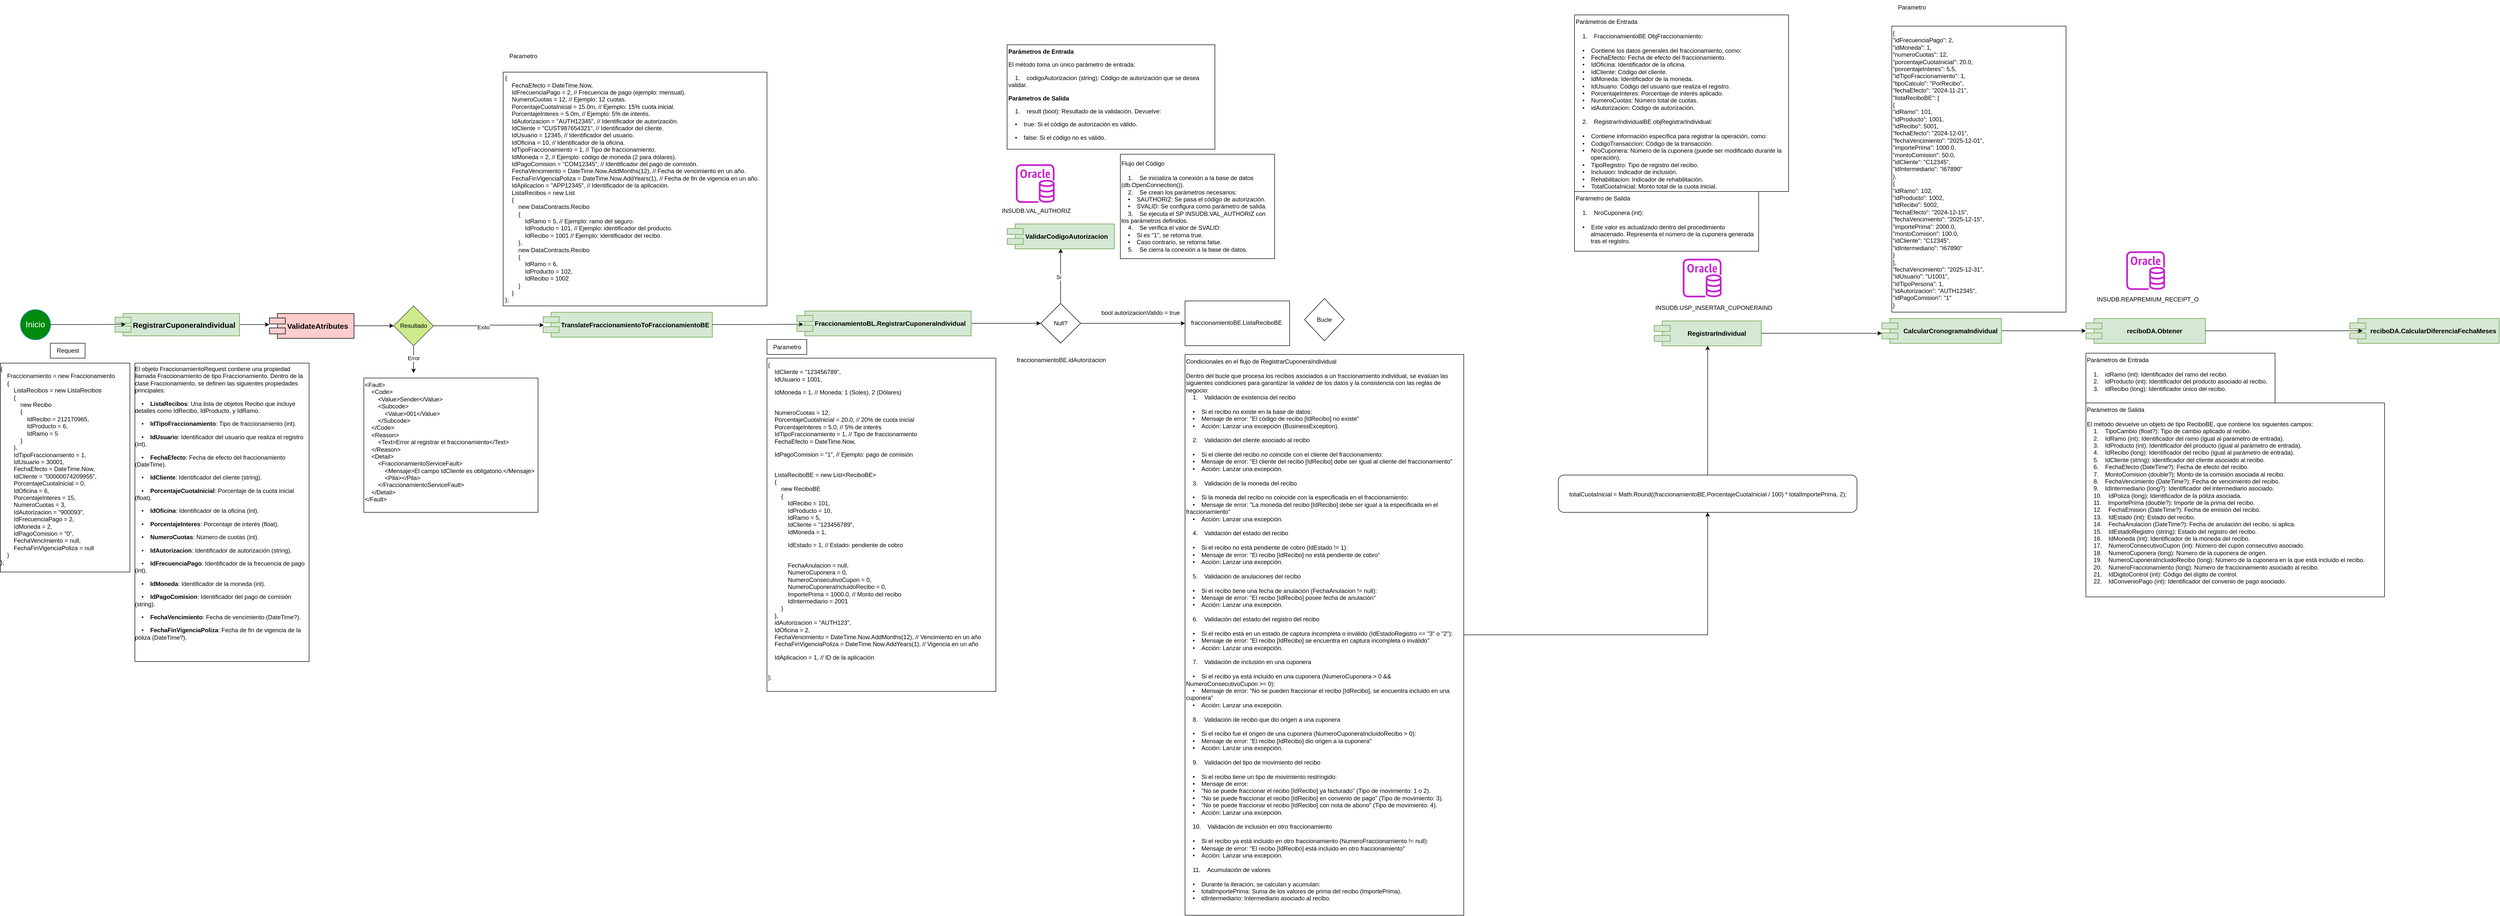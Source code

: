 <mxfile version="24.8.8">
  <diagram name="Página-1" id="i2HeKyQOs6CJXJqSCZWY">
    <mxGraphModel dx="6752" dy="683" grid="1" gridSize="10" guides="1" tooltips="1" connect="1" arrows="1" fold="1" page="1" pageScale="1" pageWidth="2339" pageHeight="3300" math="0" shadow="0">
      <root>
        <mxCell id="0" />
        <mxCell id="1" parent="0" />
        <mxCell id="qdDWc3R9_-XlVuo6wOQ--10" style="edgeStyle=orthogonalEdgeStyle;rounded=0;orthogonalLoop=1;jettySize=auto;html=1;" parent="1" source="qdDWc3R9_-XlVuo6wOQ--4" edge="1">
          <mxGeometry relative="1" as="geometry">
            <mxPoint x="-4110" y="1092.5" as="targetPoint" />
          </mxGeometry>
        </mxCell>
        <mxCell id="qdDWc3R9_-XlVuo6wOQ--4" value="&lt;p style=&quot;margin: 0px; font-variant-numeric: normal; font-variant-east-asian: normal; font-variant-alternates: normal; font-size-adjust: none; font-kerning: auto; font-optical-sizing: auto; font-feature-settings: normal; font-variation-settings: normal; font-variant-position: normal; font-variant-emoji: normal; font-stretch: normal; line-height: normal;&quot; class=&quot;p1&quot;&gt;&lt;font face=&quot;.AppleSystemUIFont&quot;&gt;&lt;span style=&quot;font-size: 15px;&quot;&gt;RegistrarCuponeraIndividual&lt;/span&gt;&lt;/font&gt;&lt;/p&gt;" style="html=1;overflow=block;blockSpacing=1;whiteSpace=wrap;shape=component;align=left;spacingLeft=36;fontSize=13;fontStyle=1;spacing=0;strokeColor=#82b366;strokeOpacity=100;fillOpacity=100;rounded=1;absoluteArcSize=1;arcSize=9;fillColor=#d5e8d4;strokeWidth=1.5;lucidId=lD6s_1Mw1OkF;" parent="1" vertex="1">
          <mxGeometry x="-4420" y="1070" width="250" height="45" as="geometry" />
        </mxCell>
        <mxCell id="qdDWc3R9_-XlVuo6wOQ--5" value="Inicio" style="html=1;overflow=block;blockSpacing=1;whiteSpace=wrap;ellipse;fontSize=16.7;fontColor=#ffffff;align=center;spacing=3.8;strokeColor=#008573;strokeOpacity=100;fillOpacity=100;rounded=1;absoluteArcSize=1;arcSize=9;fillColor=#008a0e;strokeWidth=1.5;lucidId=_B6sFXerDlku;" parent="1" vertex="1">
          <mxGeometry x="-4610" y="1062.5" width="60" height="60" as="geometry" />
        </mxCell>
        <mxCell id="qdDWc3R9_-XlVuo6wOQ--6" style="edgeStyle=orthogonalEdgeStyle;rounded=0;orthogonalLoop=1;jettySize=auto;html=1;entryX=0.085;entryY=0.492;entryDx=0;entryDy=0;entryPerimeter=0;" parent="1" source="qdDWc3R9_-XlVuo6wOQ--5" target="qdDWc3R9_-XlVuo6wOQ--4" edge="1">
          <mxGeometry relative="1" as="geometry" />
        </mxCell>
        <mxCell id="qdDWc3R9_-XlVuo6wOQ--7" value="Request" style="text;html=1;align=center;verticalAlign=middle;resizable=0;points=[];autosize=1;strokeColor=default;fillColor=none;" parent="1" vertex="1">
          <mxGeometry x="-4550" y="1130" width="70" height="30" as="geometry" />
        </mxCell>
        <mxCell id="qdDWc3R9_-XlVuo6wOQ--8" value="{&#xa;&lt;span class=&quot;Apple-converted-space&quot;&gt;&amp;nbsp; &amp;nbsp; &lt;/span&gt;Fraccionamiento = &lt;span class=&quot;s1&quot;&gt;new&lt;/span&gt; Fraccionamiento&#xa;&lt;span class=&quot;Apple-converted-space&quot;&gt;&amp;nbsp; &amp;nbsp; &lt;/span&gt;{&#xa;&lt;span class=&quot;Apple-converted-space&quot;&gt;&amp;nbsp; &amp;nbsp; &amp;nbsp; &amp;nbsp; &lt;/span&gt;ListaRecibos = &lt;span class=&quot;s1&quot;&gt;new&lt;/span&gt; ListaRecibos&#xa;&lt;span class=&quot;Apple-converted-space&quot;&gt;&amp;nbsp; &amp;nbsp; &amp;nbsp; &amp;nbsp; &lt;/span&gt;{&#xa;&lt;span class=&quot;Apple-converted-space&quot;&gt;&amp;nbsp; &amp;nbsp; &amp;nbsp; &amp;nbsp; &amp;nbsp; &amp;nbsp; &lt;/span&gt;&lt;span class=&quot;s1&quot;&gt;new&lt;/span&gt; Recibo&#xa;&lt;span class=&quot;Apple-converted-space&quot;&gt;&amp;nbsp; &amp;nbsp; &amp;nbsp; &amp;nbsp; &amp;nbsp; &amp;nbsp; &lt;/span&gt;{&#xa;&lt;span class=&quot;Apple-converted-space&quot;&gt;&amp;nbsp; &amp;nbsp; &amp;nbsp; &amp;nbsp; &amp;nbsp; &amp;nbsp; &amp;nbsp; &amp;nbsp; &lt;/span&gt;IdRecibo = &lt;span class=&quot;s2&quot;&gt;212170965&lt;/span&gt;,&#xa;&lt;span class=&quot;Apple-converted-space&quot;&gt;&amp;nbsp; &amp;nbsp; &amp;nbsp; &amp;nbsp; &amp;nbsp; &amp;nbsp; &amp;nbsp; &amp;nbsp; &lt;/span&gt;IdProducto = &lt;span class=&quot;s2&quot;&gt;6&lt;/span&gt;,&#xa;&lt;span class=&quot;Apple-converted-space&quot;&gt;&amp;nbsp; &amp;nbsp; &amp;nbsp; &amp;nbsp; &amp;nbsp; &amp;nbsp; &amp;nbsp; &amp;nbsp; &lt;/span&gt;IdRamo = &lt;span class=&quot;s2&quot;&gt;5&lt;/span&gt;&#xa;&lt;span class=&quot;Apple-converted-space&quot;&gt;&amp;nbsp; &amp;nbsp; &amp;nbsp; &amp;nbsp; &amp;nbsp; &amp;nbsp; &lt;/span&gt;}&#xa;&lt;span class=&quot;Apple-converted-space&quot;&gt;&amp;nbsp; &amp;nbsp; &amp;nbsp; &amp;nbsp; &lt;/span&gt;},&#xa;&lt;span class=&quot;Apple-converted-space&quot;&gt;&amp;nbsp; &amp;nbsp; &amp;nbsp; &amp;nbsp; &lt;/span&gt;IdTipoFraccionamiento = &lt;span class=&quot;s2&quot;&gt;1&lt;/span&gt;,&#xa;&lt;span class=&quot;Apple-converted-space&quot;&gt;&amp;nbsp; &amp;nbsp; &amp;nbsp; &amp;nbsp; &lt;/span&gt;IdUsuario = &lt;span class=&quot;s2&quot;&gt;30001&lt;/span&gt;,&#xa;&lt;span class=&quot;Apple-converted-space&quot;&gt;&amp;nbsp; &amp;nbsp; &amp;nbsp; &amp;nbsp; &lt;/span&gt;FechaEfecto = DateTime.Now,&#xa;&lt;span class=&quot;Apple-converted-space&quot;&gt;&amp;nbsp; &amp;nbsp; &amp;nbsp; &amp;nbsp; &lt;/span&gt;IdCliente = &lt;span class=&quot;s3&quot;&gt;&quot;00000074209955&quot;&lt;/span&gt;,&#xa;&lt;span class=&quot;Apple-converted-space&quot;&gt;&amp;nbsp; &amp;nbsp; &amp;nbsp; &amp;nbsp; &lt;/span&gt;PorcentajeCuotaInicial = &lt;span class=&quot;s2&quot;&gt;0&lt;/span&gt;,&#xa;&lt;span class=&quot;Apple-converted-space&quot;&gt;&amp;nbsp; &amp;nbsp; &amp;nbsp; &amp;nbsp; &lt;/span&gt;IdOficina = &lt;span class=&quot;s2&quot;&gt;6&lt;/span&gt;,&#xa;&lt;span class=&quot;Apple-converted-space&quot;&gt;&amp;nbsp; &amp;nbsp; &amp;nbsp; &amp;nbsp; &lt;/span&gt;PorcentajeInteres = &lt;span class=&quot;s2&quot;&gt;15&lt;/span&gt;,&#xa;&lt;span class=&quot;Apple-converted-space&quot;&gt;&amp;nbsp; &amp;nbsp; &amp;nbsp; &amp;nbsp; &lt;/span&gt;NumeroCuotas = &lt;span class=&quot;s2&quot;&gt;3&lt;/span&gt;,&#xa;&lt;span class=&quot;Apple-converted-space&quot;&gt;&amp;nbsp; &amp;nbsp; &amp;nbsp; &amp;nbsp; &lt;/span&gt;IdAutorizacion = &lt;span class=&quot;s3&quot;&gt;&quot;900093&quot;&lt;/span&gt;,&#xa;&lt;span class=&quot;Apple-converted-space&quot;&gt;&amp;nbsp; &amp;nbsp; &amp;nbsp; &amp;nbsp; &lt;/span&gt;IdFrecuenciaPago = &lt;span class=&quot;s2&quot;&gt;2&lt;/span&gt;,&#xa;&lt;span class=&quot;Apple-converted-space&quot;&gt;&amp;nbsp; &amp;nbsp; &amp;nbsp; &amp;nbsp; &lt;/span&gt;IdMoneda = &lt;span class=&quot;s2&quot;&gt;2&lt;/span&gt;,&#xa;&lt;span class=&quot;Apple-converted-space&quot;&gt;&amp;nbsp; &amp;nbsp; &amp;nbsp; &amp;nbsp; &lt;/span&gt;IdPagoComision = &lt;span class=&quot;s3&quot;&gt;&quot;0&quot;&lt;/span&gt;,&#xa;&lt;span class=&quot;Apple-converted-space&quot;&gt;&amp;nbsp; &amp;nbsp; &amp;nbsp; &amp;nbsp; &lt;/span&gt;FechaVencimiento = &lt;span class=&quot;s4&quot;&gt;null&lt;/span&gt;,&#xa;&lt;span class=&quot;Apple-converted-space&quot;&gt;&amp;nbsp; &amp;nbsp; &amp;nbsp; &amp;nbsp; &lt;/span&gt;FechaFinVigenciaPoliza = &lt;span class=&quot;s4&quot;&gt;null&lt;/span&gt;&#xa;&lt;span class=&quot;Apple-converted-space&quot;&gt;&amp;nbsp; &amp;nbsp; &lt;/span&gt;}&#xa;};" style="text;whiteSpace=wrap;html=1;spacing=0;strokeColor=default;" parent="1" vertex="1">
          <mxGeometry x="-4650" y="1170" width="260" height="420" as="geometry" />
        </mxCell>
        <mxCell id="qdDWc3R9_-XlVuo6wOQ--9" value="El objeto &lt;span class=&quot;s1&quot;&gt;FraccionamientoRequest&lt;/span&gt; contiene una propiedad llamada &lt;span class=&quot;s1&quot;&gt;Fraccionamiento&lt;/span&gt; de tipo &lt;span class=&quot;s1&quot;&gt;Fraccionamiento&lt;/span&gt;. Dentro de la clase &lt;span class=&quot;s1&quot;&gt;Fraccionamiento&lt;/span&gt;, se definen las siguientes propiedades principales:&lt;br&gt;&lt;p class=&quot;p2&quot;&gt;&lt;span style=&quot;white-space: pre;&quot;&gt;&amp;nbsp;&amp;nbsp;&amp;nbsp;&amp;nbsp;&lt;/span&gt;•&lt;span style=&quot;white-space: pre;&quot;&gt;&amp;nbsp;&amp;nbsp;&amp;nbsp;&amp;nbsp;&lt;/span&gt;&lt;b&gt;ListaRecibos&lt;/b&gt;: Una lista de objetos &lt;span class=&quot;s1&quot;&gt;Recibo&lt;/span&gt; que incluye detalles como &lt;span class=&quot;s1&quot;&gt;IdRecibo&lt;/span&gt;, &lt;span class=&quot;s1&quot;&gt;IdProducto&lt;/span&gt;, y &lt;span class=&quot;s1&quot;&gt;IdRamo&lt;/span&gt;.&lt;/p&gt;&lt;p class=&quot;p2&quot;&gt;&lt;span style=&quot;white-space: pre;&quot;&gt;&amp;nbsp;&amp;nbsp;&amp;nbsp;&amp;nbsp;&lt;/span&gt;•&lt;span style=&quot;white-space: pre;&quot;&gt;&amp;nbsp;&amp;nbsp;&amp;nbsp;&amp;nbsp;&lt;/span&gt;&lt;b&gt;IdTipoFraccionamiento&lt;/b&gt;: Tipo de fraccionamiento (int).&lt;/p&gt;&lt;p class=&quot;p2&quot;&gt;&lt;span style=&quot;white-space: pre;&quot;&gt;&amp;nbsp;&amp;nbsp;&amp;nbsp;&amp;nbsp;&lt;/span&gt;•&lt;span style=&quot;white-space: pre;&quot;&gt;&amp;nbsp;&amp;nbsp;&amp;nbsp;&amp;nbsp;&lt;/span&gt;&lt;b&gt;IdUsuario&lt;/b&gt;: Identificador del usuario que realiza el registro (int).&lt;/p&gt;&lt;p class=&quot;p2&quot;&gt;&lt;span style=&quot;white-space: pre;&quot;&gt;&amp;nbsp;&amp;nbsp;&amp;nbsp;&amp;nbsp;&lt;/span&gt;•&lt;span style=&quot;white-space: pre;&quot;&gt;&amp;nbsp;&amp;nbsp;&amp;nbsp;&amp;nbsp;&lt;/span&gt;&lt;b&gt;FechaEfecto&lt;/b&gt;: Fecha de efecto del fraccionamiento (DateTime).&lt;/p&gt;&lt;p class=&quot;p2&quot;&gt;&lt;span style=&quot;white-space: pre;&quot;&gt;&amp;nbsp;&amp;nbsp;&amp;nbsp;&amp;nbsp;&lt;/span&gt;•&lt;span style=&quot;white-space: pre;&quot;&gt;&amp;nbsp;&amp;nbsp;&amp;nbsp;&amp;nbsp;&lt;/span&gt;&lt;b&gt;IdCliente&lt;/b&gt;: Identificador del cliente (string).&lt;/p&gt;&lt;p class=&quot;p2&quot;&gt;&lt;span style=&quot;white-space: pre;&quot;&gt;&amp;nbsp;&amp;nbsp;&amp;nbsp;&amp;nbsp;&lt;/span&gt;•&lt;span style=&quot;white-space: pre;&quot;&gt;&amp;nbsp;&amp;nbsp;&amp;nbsp;&amp;nbsp;&lt;/span&gt;&lt;b&gt;PorcentajeCuotaInicial&lt;/b&gt;: Porcentaje de la cuota inicial (float).&lt;/p&gt;&lt;p class=&quot;p2&quot;&gt;&lt;span style=&quot;white-space: pre;&quot;&gt;&amp;nbsp;&amp;nbsp;&amp;nbsp;&amp;nbsp;&lt;/span&gt;•&lt;span style=&quot;white-space: pre;&quot;&gt;&amp;nbsp;&amp;nbsp;&amp;nbsp;&amp;nbsp;&lt;/span&gt;&lt;b&gt;IdOficina&lt;/b&gt;: Identificador de la oficina (int).&lt;/p&gt;&lt;p class=&quot;p2&quot;&gt;&lt;span style=&quot;white-space: pre;&quot;&gt;&amp;nbsp;&amp;nbsp;&amp;nbsp;&amp;nbsp;&lt;/span&gt;•&lt;span style=&quot;white-space: pre;&quot;&gt;&amp;nbsp;&amp;nbsp;&amp;nbsp;&amp;nbsp;&lt;/span&gt;&lt;b&gt;PorcentajeInteres&lt;/b&gt;: Porcentaje de interés (float).&lt;/p&gt;&lt;p class=&quot;p2&quot;&gt;&lt;span style=&quot;white-space: pre;&quot;&gt;&amp;nbsp;&amp;nbsp;&amp;nbsp;&amp;nbsp;&lt;/span&gt;•&lt;span style=&quot;white-space: pre;&quot;&gt;&amp;nbsp;&amp;nbsp;&amp;nbsp;&amp;nbsp;&lt;/span&gt;&lt;b&gt;NumeroCuotas&lt;/b&gt;: Número de cuotas (int).&lt;/p&gt;&lt;p class=&quot;p2&quot;&gt;&lt;span style=&quot;white-space: pre;&quot;&gt;&amp;nbsp;&amp;nbsp;&amp;nbsp;&amp;nbsp;&lt;/span&gt;•&lt;span style=&quot;white-space: pre;&quot;&gt;&amp;nbsp;&amp;nbsp;&amp;nbsp;&amp;nbsp;&lt;/span&gt;&lt;b&gt;IdAutorizacion&lt;/b&gt;: Identificador de autorización (string).&lt;/p&gt;&lt;p class=&quot;p2&quot;&gt;&lt;span style=&quot;white-space: pre;&quot;&gt;&amp;nbsp;&amp;nbsp;&amp;nbsp;&amp;nbsp;&lt;/span&gt;•&lt;span style=&quot;white-space: pre;&quot;&gt;&amp;nbsp;&amp;nbsp;&amp;nbsp;&amp;nbsp;&lt;/span&gt;&lt;b&gt;IdFrecuenciaPago&lt;/b&gt;: Identificador de la frecuencia de pago (int).&lt;/p&gt;&lt;p class=&quot;p2&quot;&gt;&lt;span style=&quot;white-space: pre;&quot;&gt;&amp;nbsp;&amp;nbsp;&amp;nbsp;&amp;nbsp;&lt;/span&gt;•&lt;span style=&quot;white-space: pre;&quot;&gt;&amp;nbsp;&amp;nbsp;&amp;nbsp;&amp;nbsp;&lt;/span&gt;&lt;b&gt;IdMoneda&lt;/b&gt;: Identificador de la moneda (int).&lt;/p&gt;&lt;p class=&quot;p2&quot;&gt;&lt;span style=&quot;white-space: pre;&quot;&gt;&amp;nbsp;&amp;nbsp;&amp;nbsp;&amp;nbsp;&lt;/span&gt;•&lt;span style=&quot;white-space: pre;&quot;&gt;&amp;nbsp;&amp;nbsp;&amp;nbsp;&amp;nbsp;&lt;/span&gt;&lt;b&gt;IdPagoComision&lt;/b&gt;: Identificador del pago de comisión (string).&lt;/p&gt;&lt;p class=&quot;p2&quot;&gt;&lt;span style=&quot;white-space: pre;&quot;&gt;&amp;nbsp;&amp;nbsp;&amp;nbsp;&amp;nbsp;&lt;/span&gt;•&lt;span style=&quot;white-space: pre;&quot;&gt;&amp;nbsp;&amp;nbsp;&amp;nbsp;&amp;nbsp;&lt;/span&gt;&lt;b&gt;FechaVencimiento&lt;/b&gt;: Fecha de vencimiento (DateTime?).&lt;/p&gt;&lt;p class=&quot;p2&quot;&gt;&lt;span style=&quot;white-space: pre;&quot;&gt;&amp;nbsp;&amp;nbsp;&amp;nbsp;&amp;nbsp;&lt;/span&gt;•&lt;span style=&quot;white-space: pre;&quot;&gt;&amp;nbsp;&amp;nbsp;&amp;nbsp;&amp;nbsp;&lt;/span&gt;&lt;b&gt;FechaFinVigenciaPoliza&lt;/b&gt;: Fecha de fin de vigencia de la póliza (DateTime?).&lt;/p&gt;" style="text;whiteSpace=wrap;html=1;strokeColor=default;spacing=0;verticalAlign=top;" parent="1" vertex="1">
          <mxGeometry x="-4380" y="1170" width="350" height="600" as="geometry" />
        </mxCell>
        <mxCell id="qdDWc3R9_-XlVuo6wOQ--14" style="edgeStyle=orthogonalEdgeStyle;rounded=0;orthogonalLoop=1;jettySize=auto;html=1;" parent="1" source="qdDWc3R9_-XlVuo6wOQ--13" target="qdDWc3R9_-XlVuo6wOQ--15" edge="1">
          <mxGeometry relative="1" as="geometry">
            <mxPoint x="-3820" y="1095" as="targetPoint" />
          </mxGeometry>
        </mxCell>
        <mxCell id="qdDWc3R9_-XlVuo6wOQ--13" value="&lt;p style=&quot;margin: 0px; font-variant-numeric: normal; font-variant-east-asian: normal; font-variant-alternates: normal; font-size-adjust: none; font-kerning: auto; font-optical-sizing: auto; font-feature-settings: normal; font-variation-settings: normal; font-variant-position: normal; font-variant-emoji: normal; font-stretch: normal; line-height: normal;&quot; class=&quot;p1&quot;&gt;&lt;font face=&quot;.AppleSystemUIFont&quot;&gt;&lt;span style=&quot;font-size: 15px;&quot;&gt;ValidateAtributes&lt;/span&gt;&lt;/font&gt;&lt;/p&gt;" style="html=1;overflow=block;blockSpacing=1;whiteSpace=wrap;shape=component;align=left;spacingLeft=36;fontSize=13;fontStyle=1;spacing=0;strokeColor=#36393d;strokeOpacity=100;fillOpacity=100;rounded=1;absoluteArcSize=1;arcSize=9;fillColor=#ffcccc;strokeWidth=1.5;lucidId=lD6s_1Mw1OkF;" parent="1" vertex="1">
          <mxGeometry x="-4110" y="1070" width="170" height="50" as="geometry" />
        </mxCell>
        <mxCell id="qdDWc3R9_-XlVuo6wOQ--16" style="edgeStyle=orthogonalEdgeStyle;rounded=0;orthogonalLoop=1;jettySize=auto;html=1;" parent="1" source="qdDWc3R9_-XlVuo6wOQ--15" edge="1">
          <mxGeometry relative="1" as="geometry">
            <mxPoint x="-3820" y="1190" as="targetPoint" />
          </mxGeometry>
        </mxCell>
        <mxCell id="qdDWc3R9_-XlVuo6wOQ--17" value="Error" style="edgeLabel;html=1;align=center;verticalAlign=middle;resizable=0;points=[];" parent="qdDWc3R9_-XlVuo6wOQ--16" vertex="1" connectable="0">
          <mxGeometry x="-0.103" relative="1" as="geometry">
            <mxPoint as="offset" />
          </mxGeometry>
        </mxCell>
        <mxCell id="qdDWc3R9_-XlVuo6wOQ--19" style="edgeStyle=orthogonalEdgeStyle;rounded=0;orthogonalLoop=1;jettySize=auto;html=1;entryX=0.005;entryY=0.521;entryDx=0;entryDy=0;entryPerimeter=0;" parent="1" source="qdDWc3R9_-XlVuo6wOQ--15" target="qdDWc3R9_-XlVuo6wOQ--22" edge="1">
          <mxGeometry relative="1" as="geometry">
            <mxPoint x="-3660" y="1095" as="targetPoint" />
          </mxGeometry>
        </mxCell>
        <mxCell id="qdDWc3R9_-XlVuo6wOQ--20" value="Exito" style="edgeLabel;html=1;align=center;verticalAlign=middle;resizable=0;points=[];" parent="qdDWc3R9_-XlVuo6wOQ--19" vertex="1" connectable="0">
          <mxGeometry x="-0.104" y="-3" relative="1" as="geometry">
            <mxPoint as="offset" />
          </mxGeometry>
        </mxCell>
        <mxCell id="qdDWc3R9_-XlVuo6wOQ--15" value="Resultado" style="rhombus;whiteSpace=wrap;html=1;fillColor=#cdeb8b;strokeColor=#36393d;" parent="1" vertex="1">
          <mxGeometry x="-3860" y="1055" width="80" height="80" as="geometry" />
        </mxCell>
        <mxCell id="qdDWc3R9_-XlVuo6wOQ--18" value="&lt;Fault&gt;&#xa;    &lt;Code&gt;&#xa;        &lt;Value&gt;Sender&lt;/Value&gt;&#xa;        &lt;Subcode&gt;&#xa;            &lt;Value&gt;001&lt;/Value&gt;&#xa;        &lt;/Subcode&gt;&#xa;    &lt;/Code&gt;&#xa;    &lt;Reason&gt;&#xa;        &lt;Text&gt;Error al registrar el fraccionamiento&lt;/Text&gt;&#xa;    &lt;/Reason&gt;&#xa;    &lt;Detail&gt;&#xa;        &lt;FraccionamientoServiceFault&gt;&#xa;            &lt;Mensaje&gt;El campo IdCliente es obligatorio.&lt;/Mensaje&gt;&#xa;            &lt;Pila&gt;&lt;/Pila&gt;&#xa;        &lt;/FraccionamientoServiceFault&gt;&#xa;    &lt;/Detail&gt;&#xa;&lt;/Fault&gt;" style="text;whiteSpace=wrap;strokeColor=default;" parent="1" vertex="1">
          <mxGeometry x="-3920" y="1200" width="350" height="270" as="geometry" />
        </mxCell>
        <mxCell id="qdDWc3R9_-XlVuo6wOQ--22" value="&lt;p style=&quot;margin: 0px; font-variant-numeric: normal; font-variant-east-asian: normal; font-variant-alternates: normal; font-size-adjust: none; font-kerning: auto; font-optical-sizing: auto; font-feature-settings: normal; font-variation-settings: normal; font-variant-position: normal; font-variant-emoji: normal; font-stretch: normal; line-height: normal;&quot; class=&quot;p1&quot;&gt;TranslateFraccionamientoToFraccionamientoBE&lt;/p&gt;" style="html=1;overflow=block;blockSpacing=1;whiteSpace=wrap;shape=component;align=left;spacingLeft=36;fontSize=13;fontStyle=1;spacing=0;strokeColor=#82b366;strokeOpacity=100;fillOpacity=100;rounded=1;absoluteArcSize=1;arcSize=9;fillColor=#d5e8d4;strokeWidth=1.5;lucidId=lD6s_1Mw1OkF;" parent="1" vertex="1">
          <mxGeometry x="-3560" y="1067.5" width="340" height="50" as="geometry" />
        </mxCell>
        <mxCell id="qdDWc3R9_-XlVuo6wOQ--23" value="{&lt;br&gt;&amp;nbsp; &amp;nbsp; FechaEfecto = DateTime.Now,&lt;br&gt;&amp;nbsp; &amp;nbsp; IdFrecuenciaPago = 2, // Frecuencia de pago (ejemplo: mensual).&lt;br&gt;&amp;nbsp; &amp;nbsp; NumeroCuotas = 12, // Ejemplo: 12 cuotas.&lt;br&gt;&amp;nbsp; &amp;nbsp; PorcentajeCuotaInicial = 15.0m, // Ejemplo: 15% cuota inicial.&lt;br&gt;&amp;nbsp; &amp;nbsp; PorcentajeInteres = 5.0m, // Ejemplo: 5% de interés.&lt;br&gt;&amp;nbsp; &amp;nbsp; IdAutorizacion = &quot;AUTH12345&quot;, // Identificador de autorización.&lt;br&gt;&amp;nbsp; &amp;nbsp; IdCliente = &quot;CUST987654321&quot;, // Identificador del cliente.&lt;br&gt;&amp;nbsp; &amp;nbsp; IdUsuario = 12345, // Identificador del usuario.&lt;br&gt;&amp;nbsp; &amp;nbsp; IdOficina = 10, // Identificador de la oficina.&lt;br&gt;&amp;nbsp; &amp;nbsp; IdTipoFraccionamiento = 1, // Tipo de fraccionamiento.&lt;br&gt;&amp;nbsp; &amp;nbsp; IdMoneda = 2, // Ejemplo: código de moneda (2 para dólares).&lt;br&gt;&amp;nbsp; &amp;nbsp; IdPagoComision = &quot;COM12345&quot;, // Identificador del pago de comisión.&lt;br&gt;&amp;nbsp; &amp;nbsp; FechaVencimiento = DateTime.Now.AddMonths(12), // Fecha de vencimiento en un año.&lt;br&gt;&amp;nbsp; &amp;nbsp; FechaFinVigenciaPoliza = DateTime.Now.AddYears(1), // Fecha de fin de vigencia en un año.&lt;br&gt;&amp;nbsp; &amp;nbsp; IdAplicacion = &quot;APP12345&quot;, // Identificador de la aplicación.&lt;br&gt;&amp;nbsp; &amp;nbsp; ListaRecibos = new List&lt;br&gt;&amp;nbsp; &amp;nbsp; {&lt;br&gt;&amp;nbsp; &amp;nbsp; &amp;nbsp; &amp;nbsp; new DataContracts.Recibo&lt;br&gt;&amp;nbsp; &amp;nbsp; &amp;nbsp; &amp;nbsp; {&lt;br&gt;&amp;nbsp; &amp;nbsp; &amp;nbsp; &amp;nbsp; &amp;nbsp; &amp;nbsp; IdRamo = 5, // Ejemplo: ramo del seguro.&lt;br&gt;&amp;nbsp; &amp;nbsp; &amp;nbsp; &amp;nbsp; &amp;nbsp; &amp;nbsp; IdProducto = 101, // Ejemplo: identificador del producto.&lt;br&gt;&amp;nbsp; &amp;nbsp; &amp;nbsp; &amp;nbsp; &amp;nbsp; &amp;nbsp; IdRecibo = 1001 // Ejemplo: identificador del recibo.&lt;br&gt;&amp;nbsp; &amp;nbsp; &amp;nbsp; &amp;nbsp; },&lt;br&gt;&amp;nbsp; &amp;nbsp; &amp;nbsp; &amp;nbsp; new DataContracts.Recibo&lt;br&gt;&amp;nbsp; &amp;nbsp; &amp;nbsp; &amp;nbsp; {&lt;br&gt;&amp;nbsp; &amp;nbsp; &amp;nbsp; &amp;nbsp; &amp;nbsp; &amp;nbsp; IdRamo = 6,&lt;br&gt;&amp;nbsp; &amp;nbsp; &amp;nbsp; &amp;nbsp; &amp;nbsp; &amp;nbsp; IdProducto = 102,&lt;br&gt;&amp;nbsp; &amp;nbsp; &amp;nbsp; &amp;nbsp; &amp;nbsp; &amp;nbsp; IdRecibo = 1002&lt;br&gt;&amp;nbsp; &amp;nbsp; &amp;nbsp; &amp;nbsp; }&lt;br&gt;&amp;nbsp; &amp;nbsp; }&lt;br&gt;};" style="text;whiteSpace=wrap;spacing=4;verticalAlign=middle;strokeColor=default;html=1;labelBorderColor=none;" parent="1" vertex="1">
          <mxGeometry x="-3640" y="585" width="530" height="470" as="geometry" />
        </mxCell>
        <mxCell id="qdDWc3R9_-XlVuo6wOQ--24" value="Parametro" style="text;html=1;align=center;verticalAlign=middle;resizable=0;points=[];autosize=1;strokeColor=none;fillColor=none;" parent="1" vertex="1">
          <mxGeometry x="-3640" y="538" width="80" height="30" as="geometry" />
        </mxCell>
        <mxCell id="AGSc0J4f7E3v8w63l6Om-1" style="edgeStyle=orthogonalEdgeStyle;rounded=0;orthogonalLoop=1;jettySize=auto;html=1;" edge="1" parent="1" source="qdDWc3R9_-XlVuo6wOQ--25">
          <mxGeometry relative="1" as="geometry">
            <mxPoint x="-2560" y="1090" as="targetPoint" />
          </mxGeometry>
        </mxCell>
        <mxCell id="qdDWc3R9_-XlVuo6wOQ--25" value="&lt;p style=&quot;margin: 0px; font-variant-numeric: normal; font-variant-east-asian: normal; font-variant-alternates: normal; font-size-adjust: none; font-kerning: auto; font-optical-sizing: auto; font-feature-settings: normal; font-variation-settings: normal; font-variant-position: normal; font-variant-emoji: normal; font-stretch: normal; line-height: normal;&quot; class=&quot;p1&quot;&gt;FraccionamientoBL.RegistrarCuponeraIndividual&lt;/p&gt;" style="html=1;overflow=block;blockSpacing=1;whiteSpace=wrap;shape=component;align=left;spacingLeft=36;fontSize=13;fontStyle=1;spacing=0;strokeColor=#82b366;strokeOpacity=100;fillOpacity=100;rounded=1;absoluteArcSize=1;arcSize=9;fillColor=#d5e8d4;strokeWidth=1.5;lucidId=lD6s_1Mw1OkF;" parent="1" vertex="1">
          <mxGeometry x="-3050" y="1065" width="350" height="50" as="geometry" />
        </mxCell>
        <mxCell id="qdDWc3R9_-XlVuo6wOQ--27" style="edgeStyle=orthogonalEdgeStyle;rounded=0;orthogonalLoop=1;jettySize=auto;html=1;entryX=0.037;entryY=0.535;entryDx=0;entryDy=0;entryPerimeter=0;" parent="1" source="qdDWc3R9_-XlVuo6wOQ--22" target="qdDWc3R9_-XlVuo6wOQ--25" edge="1">
          <mxGeometry relative="1" as="geometry" />
        </mxCell>
        <mxCell id="AGSc0J4f7E3v8w63l6Om-11" style="edgeStyle=orthogonalEdgeStyle;rounded=0;orthogonalLoop=1;jettySize=auto;html=1;entryX=0.5;entryY=1;entryDx=0;entryDy=0;" edge="1" parent="1" source="AGSc0J4f7E3v8w63l6Om-2" target="AGSc0J4f7E3v8w63l6Om-10">
          <mxGeometry relative="1" as="geometry" />
        </mxCell>
        <mxCell id="AGSc0J4f7E3v8w63l6Om-18" value="Si" style="edgeLabel;html=1;align=center;verticalAlign=middle;resizable=0;points=[];" vertex="1" connectable="0" parent="AGSc0J4f7E3v8w63l6Om-11">
          <mxGeometry x="-0.036" y="4" relative="1" as="geometry">
            <mxPoint as="offset" />
          </mxGeometry>
        </mxCell>
        <mxCell id="AGSc0J4f7E3v8w63l6Om-17" style="edgeStyle=orthogonalEdgeStyle;rounded=0;orthogonalLoop=1;jettySize=auto;html=1;" edge="1" parent="1" source="AGSc0J4f7E3v8w63l6Om-2">
          <mxGeometry relative="1" as="geometry">
            <mxPoint x="-2270" y="1090" as="targetPoint" />
          </mxGeometry>
        </mxCell>
        <mxCell id="AGSc0J4f7E3v8w63l6Om-2" value="Null?" style="rhombus;whiteSpace=wrap;html=1;" vertex="1" parent="1">
          <mxGeometry x="-2560" y="1050" width="80" height="80" as="geometry" />
        </mxCell>
        <mxCell id="AGSc0J4f7E3v8w63l6Om-6" value="fraccionamientoBE.idAutorizacion" style="text;whiteSpace=wrap;html=1;" vertex="1" parent="1">
          <mxGeometry x="-2610" y="1150" width="210" height="40" as="geometry" />
        </mxCell>
        <mxCell id="AGSc0J4f7E3v8w63l6Om-8" value="{&#xa;&lt;span class=&quot;Apple-converted-space&quot;&gt;&amp;nbsp; &amp;nbsp; &lt;/span&gt;IdCliente = &lt;span class=&quot;s1&quot;&gt;&quot;123456789&quot;&lt;/span&gt;,&#xa;&lt;span class=&quot;Apple-converted-space&quot;&gt;&amp;nbsp; &amp;nbsp; &lt;/span&gt;IdUsuario = &lt;span class=&quot;s2&quot;&gt;1001&lt;/span&gt;,&#xa;&lt;p class=&quot;p2&quot;&gt;&lt;span class=&quot;s3&quot;&gt;&lt;span class=&quot;Apple-converted-space&quot;&gt;&amp;nbsp; &amp;nbsp; &lt;/span&gt;IdMoneda = &lt;/span&gt;&lt;span class=&quot;s2&quot;&gt;1&lt;/span&gt;&lt;span class=&quot;s3&quot;&gt;, &lt;/span&gt;// Moneda: 1 (Soles), 2 (Dólares)&lt;/p&gt;&#xa;&lt;span class=&quot;Apple-converted-space&quot;&gt;&amp;nbsp; &amp;nbsp; &lt;/span&gt;NumeroCuotas = &lt;span class=&quot;s2&quot;&gt;12&lt;/span&gt;,&#xa;&lt;span class=&quot;Apple-converted-space&quot;&gt;&amp;nbsp; &amp;nbsp; &lt;/span&gt;PorcentajeCuotaInicial = &lt;span class=&quot;s2&quot;&gt;20.0&lt;/span&gt;, &lt;span class=&quot;s4&quot;&gt;// 20% de cuota inicial&lt;/span&gt;&#xa;&lt;span class=&quot;Apple-converted-space&quot;&gt;&amp;nbsp; &amp;nbsp; &lt;/span&gt;PorcentajeInteres = &lt;span class=&quot;s2&quot;&gt;5.0&lt;/span&gt;, &lt;span class=&quot;s4&quot;&gt;// 5% de interés&lt;/span&gt;&#xa;&lt;span class=&quot;Apple-converted-space&quot;&gt;&amp;nbsp; &amp;nbsp; &lt;/span&gt;IdTipoFraccionamiento = &lt;span class=&quot;s2&quot;&gt;1&lt;/span&gt;, &lt;span class=&quot;s4&quot;&gt;// Tipo de fraccionamiento&lt;/span&gt;&#xa;&lt;span class=&quot;Apple-converted-space&quot;&gt;&amp;nbsp; &amp;nbsp; &lt;/span&gt;FechaEfecto = DateTime.Now,&#xa;&lt;p class=&quot;p2&quot;&gt;&lt;span class=&quot;s3&quot;&gt;&lt;span class=&quot;Apple-converted-space&quot;&gt;&amp;nbsp; &amp;nbsp; &lt;/span&gt;IdPagoComision = &lt;/span&gt;&lt;span class=&quot;s1&quot;&gt;&quot;1&quot;&lt;/span&gt;&lt;span class=&quot;s3&quot;&gt;, &lt;/span&gt;// Ejemplo: pago de comisión&lt;/p&gt;&#xa;&lt;span class=&quot;Apple-converted-space&quot;&gt;&amp;nbsp; &amp;nbsp; &lt;/span&gt;ListaReciboBE = &lt;span class=&quot;s5&quot;&gt;new&lt;/span&gt; List&amp;lt;ReciboBE&amp;gt;&#xa;&lt;span class=&quot;Apple-converted-space&quot;&gt;&amp;nbsp; &amp;nbsp; &lt;/span&gt;{&#xa;&lt;span class=&quot;Apple-converted-space&quot;&gt;&amp;nbsp; &amp;nbsp; &amp;nbsp; &amp;nbsp; &lt;/span&gt;&lt;span class=&quot;s5&quot;&gt;new&lt;/span&gt; ReciboBE&#xa;&lt;span class=&quot;Apple-converted-space&quot;&gt;&amp;nbsp; &amp;nbsp; &amp;nbsp; &amp;nbsp; &lt;/span&gt;{&#xa;&lt;span class=&quot;Apple-converted-space&quot;&gt;&amp;nbsp; &amp;nbsp; &amp;nbsp; &amp;nbsp; &amp;nbsp; &amp;nbsp; &lt;/span&gt;IdRecibo = &lt;span class=&quot;s2&quot;&gt;101&lt;/span&gt;,&#xa;&lt;span class=&quot;Apple-converted-space&quot;&gt;&amp;nbsp; &amp;nbsp; &amp;nbsp; &amp;nbsp; &amp;nbsp; &amp;nbsp; &lt;/span&gt;IdProducto = &lt;span class=&quot;s2&quot;&gt;10&lt;/span&gt;,&#xa;&lt;span class=&quot;Apple-converted-space&quot;&gt;&amp;nbsp; &amp;nbsp; &amp;nbsp; &amp;nbsp; &amp;nbsp; &amp;nbsp; &lt;/span&gt;IdRamo = &lt;span class=&quot;s2&quot;&gt;5&lt;/span&gt;,&#xa;&lt;span class=&quot;Apple-converted-space&quot;&gt;&amp;nbsp; &amp;nbsp; &amp;nbsp; &amp;nbsp; &amp;nbsp; &amp;nbsp; &lt;/span&gt;IdCliente = &lt;span class=&quot;s1&quot;&gt;&quot;123456789&quot;&lt;/span&gt;,&#xa;&lt;span class=&quot;Apple-converted-space&quot;&gt;&amp;nbsp; &amp;nbsp; &amp;nbsp; &amp;nbsp; &amp;nbsp; &amp;nbsp; &lt;/span&gt;IdMoneda = &lt;span class=&quot;s2&quot;&gt;1&lt;/span&gt;,&#xa;&lt;p class=&quot;p2&quot;&gt;&lt;span class=&quot;s3&quot;&gt;&lt;span class=&quot;Apple-converted-space&quot;&gt;&amp;nbsp; &amp;nbsp; &amp;nbsp; &amp;nbsp; &amp;nbsp; &amp;nbsp; &lt;/span&gt;IdEstado = &lt;/span&gt;&lt;span class=&quot;s2&quot;&gt;1&lt;/span&gt;&lt;span class=&quot;s3&quot;&gt;, &lt;/span&gt;// Estado: pendiente de cobro&lt;/p&gt;&#xa;&lt;span class=&quot;Apple-converted-space&quot;&gt;&amp;nbsp; &amp;nbsp; &amp;nbsp; &amp;nbsp; &amp;nbsp; &amp;nbsp; &lt;/span&gt;FechaAnulacion = &lt;span class=&quot;s6&quot;&gt;null&lt;/span&gt;,&#xa;&lt;span class=&quot;Apple-converted-space&quot;&gt;&amp;nbsp; &amp;nbsp; &amp;nbsp; &amp;nbsp; &amp;nbsp; &amp;nbsp; &lt;/span&gt;NumeroCuponera = &lt;span class=&quot;s2&quot;&gt;0&lt;/span&gt;,&#xa;&lt;span class=&quot;Apple-converted-space&quot;&gt;&amp;nbsp; &amp;nbsp; &amp;nbsp; &amp;nbsp; &amp;nbsp; &amp;nbsp; &lt;/span&gt;NumeroConsecutivoCupon = &lt;span class=&quot;s2&quot;&gt;0&lt;/span&gt;,&#xa;&lt;span class=&quot;Apple-converted-space&quot;&gt;&amp;nbsp; &amp;nbsp; &amp;nbsp; &amp;nbsp; &amp;nbsp; &amp;nbsp; &lt;/span&gt;NumeroCuponeraIncluidoRecibo = &lt;span class=&quot;s2&quot;&gt;0&lt;/span&gt;,&#xa;&lt;span class=&quot;Apple-converted-space&quot;&gt;&amp;nbsp; &amp;nbsp; &amp;nbsp; &amp;nbsp; &amp;nbsp; &amp;nbsp; &lt;/span&gt;ImportePrima = &lt;span class=&quot;s2&quot;&gt;1000.0&lt;/span&gt;, &lt;span class=&quot;s4&quot;&gt;// Monto del recibo&lt;/span&gt;&#xa;&lt;span class=&quot;Apple-converted-space&quot;&gt;&amp;nbsp; &amp;nbsp; &amp;nbsp; &amp;nbsp; &amp;nbsp; &amp;nbsp; &lt;/span&gt;IdIntermediario = &lt;span class=&quot;s2&quot;&gt;2001&lt;/span&gt;&#xa;&lt;span class=&quot;Apple-converted-space&quot;&gt;&amp;nbsp; &amp;nbsp; &amp;nbsp; &amp;nbsp; &lt;/span&gt;}&#xa;&lt;span class=&quot;Apple-converted-space&quot;&gt;&amp;nbsp; &amp;nbsp; &lt;/span&gt;},&#xa;&lt;span class=&quot;Apple-converted-space&quot;&gt;&amp;nbsp; &amp;nbsp; &lt;/span&gt;idAutorizacion = &lt;span class=&quot;s1&quot;&gt;&quot;AUTH123&quot;&lt;/span&gt;,&#xa;&lt;span class=&quot;Apple-converted-space&quot;&gt;&amp;nbsp; &amp;nbsp; &lt;/span&gt;IdOficina = &lt;span class=&quot;s2&quot;&gt;2&lt;/span&gt;,&#xa;&lt;span class=&quot;Apple-converted-space&quot;&gt;&amp;nbsp; &amp;nbsp; &lt;/span&gt;FechaVencimiento = DateTime.Now.AddMonths(&lt;span class=&quot;s2&quot;&gt;12&lt;/span&gt;), &lt;span class=&quot;s4&quot;&gt;// Vencimiento en un año&lt;/span&gt;&#xa;&lt;span class=&quot;Apple-converted-space&quot;&gt;&amp;nbsp; &amp;nbsp; &lt;/span&gt;FechaFinVigenciaPoliza = DateTime.Now.AddYears(&lt;span class=&quot;s2&quot;&gt;1&lt;/span&gt;), &lt;span class=&quot;s4&quot;&gt;// Vigencia en un año&lt;/span&gt;&#xa;&lt;p class=&quot;p2&quot;&gt;&lt;span class=&quot;s3&quot;&gt;&lt;span class=&quot;Apple-converted-space&quot;&gt;&amp;nbsp; &amp;nbsp; &lt;/span&gt;IdAplicacion = &lt;/span&gt;&lt;span class=&quot;s2&quot;&gt;1&lt;/span&gt;&lt;span class=&quot;s3&quot;&gt;, &lt;/span&gt;// ID de la aplicación&lt;/p&gt;&#xa;};" style="text;whiteSpace=wrap;html=1;strokeColor=default;" vertex="1" parent="1">
          <mxGeometry x="-3110" y="1160" width="460" height="670" as="geometry" />
        </mxCell>
        <mxCell id="AGSc0J4f7E3v8w63l6Om-9" value="Parametro" style="text;html=1;align=center;verticalAlign=middle;resizable=0;points=[];autosize=1;strokeColor=default;fillColor=none;" vertex="1" parent="1">
          <mxGeometry x="-3110" y="1122.5" width="80" height="30" as="geometry" />
        </mxCell>
        <mxCell id="AGSc0J4f7E3v8w63l6Om-10" value="&lt;p style=&quot;margin: 0px; font-variant-numeric: normal; font-variant-east-asian: normal; font-variant-alternates: normal; font-size-adjust: none; font-kerning: auto; font-optical-sizing: auto; font-feature-settings: normal; font-variation-settings: normal; font-variant-position: normal; font-variant-emoji: normal; font-stretch: normal; line-height: normal;&quot; class=&quot;p1&quot;&gt;ValidarCodigoAutorizacion&lt;/p&gt;" style="html=1;overflow=block;blockSpacing=1;whiteSpace=wrap;shape=component;align=left;spacingLeft=36;fontSize=13;fontStyle=1;spacing=0;strokeColor=#82b366;strokeOpacity=100;fillOpacity=100;rounded=1;absoluteArcSize=1;arcSize=9;fillColor=#d5e8d4;strokeWidth=1.5;lucidId=lD6s_1Mw1OkF;" vertex="1" parent="1">
          <mxGeometry x="-2627.5" y="890" width="215" height="50" as="geometry" />
        </mxCell>
        <mxCell id="AGSc0J4f7E3v8w63l6Om-12" value="&lt;b&gt;Parámetros de Entrada&lt;/b&gt;&lt;p class=&quot;p3&quot;&gt;El método toma un único parámetro de entrada:&lt;/p&gt;&lt;p class=&quot;p4&quot;&gt;&lt;span style=&quot;white-space: pre;&quot;&gt;&amp;nbsp;&amp;nbsp;&amp;nbsp;&amp;nbsp;&lt;/span&gt;1.&lt;span style=&quot;white-space: pre;&quot;&gt;&amp;nbsp;&amp;nbsp;&amp;nbsp;&amp;nbsp;&lt;/span&gt;&lt;span class=&quot;s1&quot;&gt;codigoAutorizacion&lt;/span&gt; (string): Código de autorización que se desea validar.&lt;/p&gt;&lt;b&gt;Parámetros de Salida&lt;/b&gt;&lt;p class=&quot;p4&quot;&gt;&lt;span style=&quot;white-space: pre;&quot;&gt;&amp;nbsp;&amp;nbsp;&amp;nbsp;&amp;nbsp;&lt;/span&gt;1.&lt;span style=&quot;white-space: pre;&quot;&gt;&amp;nbsp;&amp;nbsp;&amp;nbsp;&amp;nbsp;&lt;/span&gt;&lt;span class=&quot;s1&quot;&gt;result&lt;/span&gt; (bool): Resultado de la validación. Devuelve:&lt;/p&gt;&lt;p class=&quot;p5&quot;&gt;&lt;span style=&quot;white-space: pre;&quot;&gt;&amp;nbsp;&amp;nbsp;&amp;nbsp;&amp;nbsp;&lt;/span&gt;•&lt;span style=&quot;white-space: pre;&quot;&gt;&amp;nbsp;&amp;nbsp;&amp;nbsp;&amp;nbsp;&lt;/span&gt;&lt;span class=&quot;s1&quot;&gt;true&lt;/span&gt;: Si el código de autorización es válido.&lt;/p&gt;&lt;p class=&quot;p5&quot;&gt;&lt;span style=&quot;white-space: pre;&quot;&gt;&amp;nbsp;&amp;nbsp;&amp;nbsp;&amp;nbsp;&lt;/span&gt;•&lt;span style=&quot;white-space: pre;&quot;&gt;&amp;nbsp;&amp;nbsp;&amp;nbsp;&amp;nbsp;&lt;/span&gt;&lt;span class=&quot;s1&quot;&gt;false&lt;/span&gt;: Si el código no es válido.&lt;/p&gt;" style="text;whiteSpace=wrap;html=1;strokeColor=default;" vertex="1" parent="1">
          <mxGeometry x="-2627.5" y="530" width="417.5" height="210" as="geometry" />
        </mxCell>
        <mxCell id="AGSc0J4f7E3v8w63l6Om-13" value="" style="sketch=0;outlineConnect=0;fontColor=#232F3E;gradientColor=none;fillColor=#C925D1;strokeColor=none;dashed=0;verticalLabelPosition=bottom;verticalAlign=top;align=center;html=1;fontSize=12;fontStyle=0;aspect=fixed;pointerEvents=1;shape=mxgraph.aws4.rds_oracle_instance;" vertex="1" parent="1">
          <mxGeometry x="-2610" y="770" width="78" height="78" as="geometry" />
        </mxCell>
        <mxCell id="AGSc0J4f7E3v8w63l6Om-14" value="INSUDB.VAL_AUTHORIZ" style="text;whiteSpace=wrap;html=1;" vertex="1" parent="1">
          <mxGeometry x="-2640" y="850" width="170" height="40" as="geometry" />
        </mxCell>
        <mxCell id="AGSc0J4f7E3v8w63l6Om-16" value="Flujo del Código&#xa;&#xa;    1.    Se inicializa la conexión a la base de datos (db.OpenConnection()).&#xa;    2.    Se crean los parámetros necesarios:&#xa;    •    SAUTHORIZ: Se pasa el código de autorización.&#xa;    •    SVALID: Se configura como parámetro de salida.&#xa;    3.    Se ejecuta el SP INSUDB.VAL_AUTHORIZ con los parámetros definidos.&#xa;    4.    Se verifica el valor de SVALID:&#xa;    •    Si es &quot;1&quot;, se retorna true.&#xa;    •    Caso contrario, se retorna false.&#xa;    5.    Se cierra la conexión a la base de datos." style="text;whiteSpace=wrap;verticalAlign=middle;fontSize=12;strokeColor=default;" vertex="1" parent="1">
          <mxGeometry x="-2400" y="750" width="310" height="210" as="geometry" />
        </mxCell>
        <mxCell id="AGSc0J4f7E3v8w63l6Om-20" value="bool autorizacionValido = true" style="text;whiteSpace=wrap;html=1;" vertex="1" parent="1">
          <mxGeometry x="-2440" y="1055" width="190" height="40" as="geometry" />
        </mxCell>
        <mxCell id="AGSc0J4f7E3v8w63l6Om-21" value="" style="rounded=0;whiteSpace=wrap;html=1;" vertex="1" parent="1">
          <mxGeometry x="-2270" y="1045" width="210" height="90" as="geometry" />
        </mxCell>
        <mxCell id="AGSc0J4f7E3v8w63l6Om-22" value="Condicionales en el flujo de RegistrarCuponeraIndividual&#xa;&#xa;Dentro del bucle que procesa los recibos asociados a un fraccionamiento individual, se evalúan las siguientes condiciones para garantizar la validez de los datos y la consistencia con las reglas de negocio:&#xa;    1.    Validación de existencia del recibo&#xa;&#xa;    •    Si el recibo no existe en la base de datos:&#xa;    •    Mensaje de error: &quot;El código de recibo [IdRecibo] no existe&quot;&#xa;    •    Acción: Lanzar una excepción (BusinessException).&#xa;&#xa;    2.    Validación del cliente asociado al recibo&#xa;&#xa;    •    Si el cliente del recibo no coincide con el cliente del fraccionamiento:&#xa;    •    Mensaje de error: &quot;El cliente del recibo [IdRecibo] debe ser igual al cliente del fraccionamiento&quot;&#xa;    •    Acción: Lanzar una excepción.&#xa;&#xa;    3.    Validación de la moneda del recibo&#xa;&#xa;    •    Si la moneda del recibo no coincide con la especificada en el fraccionamiento:&#xa;    •    Mensaje de error: &quot;La moneda del recibo [IdRecibo] debe ser igual a la especificada en el fraccionamiento&quot;&#xa;    •    Acción: Lanzar una excepción.&#xa;&#xa;    4.    Validación del estado del recibo&#xa;&#xa;    •    Si el recibo no está pendiente de cobro (IdEstado != 1):&#xa;    •    Mensaje de error: &quot;El recibo [IdRecibo] no está pendiente de cobro&quot;&#xa;    •    Acción: Lanzar una excepción.&#xa;&#xa;    5.    Validación de anulaciones del recibo&#xa;&#xa;    •    Si el recibo tiene una fecha de anulación (FechaAnulacion != null):&#xa;    •    Mensaje de error: &quot;El recibo [IdRecibo] posee fecha de anulación&quot;&#xa;    •    Acción: Lanzar una excepción.&#xa;&#xa;    6.    Validación del estado del registro del recibo&#xa;&#xa;    •    Si el recibo está en un estado de captura incompleta o inválido (IdEstadoRegistro == &quot;3&quot; o &quot;2&quot;):&#xa;    •    Mensaje de error: &quot;El recibo [IdRecibo] se encuentra en captura incompleta o inválido&quot;&#xa;    •    Acción: Lanzar una excepción.&#xa;&#xa;    7.    Validación de inclusión en una cuponera&#xa;&#xa;    •    Si el recibo ya está incluido en una cuponera (NumeroCuponera &gt; 0 &amp;&amp; NumeroConsecutivoCupon &gt;= 0):&#xa;    •    Mensaje de error: &quot;No se pueden fraccionar el recibo [IdRecibo], se encuentra incluido en una cuponera&quot;&#xa;    •    Acción: Lanzar una excepción.&#xa;&#xa;    8.    Validación de recibo que dio origen a una cuponera&#xa;&#xa;    •    Si el recibo fue el origen de una cuponera (NumeroCuponeraIncluidoRecibo &gt; 0):&#xa;    •    Mensaje de error: &quot;El recibo [IdRecibo] dio origen a la cuponera&quot;&#xa;    •    Acción: Lanzar una excepción.&#xa;&#xa;    9.    Validación del tipo de movimiento del recibo&#xa;&#xa;    •    Si el recibo tiene un tipo de movimiento restringido:&#xa;    •    Mensaje de error:&#xa;    •    &quot;No se puede fraccionar el recibo [IdRecibo] ya facturado&quot; (Tipo de movimiento: 1 o 2).&#xa;    •    &quot;No se puede fraccionar el recibo [IdRecibo] en convenio de pago&quot; (Tipo de movimiento: 3).&#xa;    •    &quot;No se puede fraccionar el recibo [IdRecibo] con nota de abono&quot; (Tipo de movimiento: 4).&#xa;    •    Acción: Lanzar una excepción.&#xa;&#xa;    10.    Validación de inclusión en otro fraccionamiento&#xa;&#xa;    •    Si el recibo ya está incluido en otro fraccionamiento (NumeroFraccionamiento != null):&#xa;    •    Mensaje de error: &quot;El recibo [IdRecibo] está incluido en otro fraccionamiento&quot;&#xa;    •    Acción: Lanzar una excepción.&#xa;&#xa;    11.    Acumulación de valores&#xa;&#xa;    •    Durante la iteración, se calculan y acumulan:&#xa;    •    totalImportePrima: Suma de los valores de prima del recibo (ImportePrima).&#xa;    •    idIntermediario: Intermediario asociado al recibo." style="text;whiteSpace=wrap;strokeColor=default;" vertex="1" parent="1">
          <mxGeometry x="-2270" y="1152.5" width="560" height="1127.5" as="geometry" />
        </mxCell>
        <mxCell id="AGSc0J4f7E3v8w63l6Om-23" value="fraccionamientoBE.ListaReciboBE" style="text;whiteSpace=wrap;html=1;" vertex="1" parent="1">
          <mxGeometry x="-2260" y="1075" width="160" height="35" as="geometry" />
        </mxCell>
        <mxCell id="AGSc0J4f7E3v8w63l6Om-26" value="Bucle" style="rhombus;whiteSpace=wrap;html=1;" vertex="1" parent="1">
          <mxGeometry x="-2030" y="1040" width="80" height="85" as="geometry" />
        </mxCell>
        <mxCell id="AGSc0J4f7E3v8w63l6Om-33" style="edgeStyle=orthogonalEdgeStyle;rounded=0;orthogonalLoop=1;jettySize=auto;html=1;entryX=0.5;entryY=1;entryDx=0;entryDy=0;" edge="1" parent="1" source="AGSc0J4f7E3v8w63l6Om-27" target="AGSc0J4f7E3v8w63l6Om-30">
          <mxGeometry relative="1" as="geometry" />
        </mxCell>
        <mxCell id="AGSc0J4f7E3v8w63l6Om-27" value="" style="rounded=1;whiteSpace=wrap;html=1;" vertex="1" parent="1">
          <mxGeometry x="-1520" y="1395" width="600" height="75" as="geometry" />
        </mxCell>
        <mxCell id="AGSc0J4f7E3v8w63l6Om-28" value="totalCuotaInicial = Math.Round((fraccionamientoBE.PorcentajeCuotaInicial / 100) * totalImportePrima, 2);" style="text;whiteSpace=wrap;html=1;" vertex="1" parent="1">
          <mxGeometry x="-1500" y="1420" width="560" height="50" as="geometry" />
        </mxCell>
        <mxCell id="AGSc0J4f7E3v8w63l6Om-29" style="edgeStyle=orthogonalEdgeStyle;rounded=0;orthogonalLoop=1;jettySize=auto;html=1;entryX=0.5;entryY=1;entryDx=0;entryDy=0;" edge="1" parent="1" source="AGSc0J4f7E3v8w63l6Om-22" target="AGSc0J4f7E3v8w63l6Om-28">
          <mxGeometry relative="1" as="geometry" />
        </mxCell>
        <mxCell id="AGSc0J4f7E3v8w63l6Om-37" style="edgeStyle=orthogonalEdgeStyle;rounded=0;orthogonalLoop=1;jettySize=auto;html=1;" edge="1" parent="1" source="AGSc0J4f7E3v8w63l6Om-30">
          <mxGeometry relative="1" as="geometry">
            <mxPoint x="-870" y="1110" as="targetPoint" />
          </mxGeometry>
        </mxCell>
        <mxCell id="AGSc0J4f7E3v8w63l6Om-30" value="&lt;p class=&quot;p1&quot; style=&quot;margin: 0px; font-variant-numeric: normal; font-variant-east-asian: normal; font-variant-alternates: normal; font-size-adjust: none; font-kerning: auto; font-optical-sizing: auto; font-feature-settings: normal; font-variation-settings: normal; font-variant-position: normal; font-variant-emoji: normal; font-stretch: normal; line-height: normal;&quot;&gt;RegistrarIndividual&lt;/p&gt;" style="html=1;overflow=block;blockSpacing=1;whiteSpace=wrap;shape=component;align=center;spacingLeft=36;fontSize=13;fontStyle=1;spacing=0;strokeColor=#82b366;strokeOpacity=100;fillOpacity=100;rounded=1;absoluteArcSize=1;arcSize=9;fillColor=#d5e8d4;strokeWidth=1.5;lucidId=lD6s_1Mw1OkF;" vertex="1" parent="1">
          <mxGeometry x="-1327.5" y="1085" width="215" height="50" as="geometry" />
        </mxCell>
        <mxCell id="AGSc0J4f7E3v8w63l6Om-31" value="Parámetros de Entrada&#xa;&#xa;    1.    FraccionamientoBE ObjFraccionamiento:&#xa;&#xa;    •    Contiene los datos generales del fraccionamiento, como:&#xa;    •    FechaEfecto: Fecha de efecto del fraccionamiento.&#xa;    •    IdOficina: Identificador de la oficina.&#xa;    •    IdCliente: Código del cliente.&#xa;    •    IdMoneda: Identificador de la moneda.&#xa;    •    IdUsuario: Código del usuario que realiza el registro.&#xa;    •    PorcentajeInteres: Porcentaje de interés aplicado.&#xa;    •    NumeroCuotas: Número total de cuotas.&#xa;    •    idAutorizacion: Código de autorización.&#xa;&#xa;    2.    RegistrarIndividualBE objRegistrarIndividual:&#xa;&#xa;    •    Contiene información específica para registrar la operación, como:&#xa;    •    CodigoTransaccion: Código de la transacción.&#xa;    •    NroCuponera: Número de la cuponera (puede ser modificado durante la          operación).&#xa;    •    TipoRegistro: Tipo de registro del recibo.&#xa;    •    Inclusion: Indicador de inclusión.&#xa;    •    Rehabilitacion: Indicador de rehabilitación.&#xa;    •    TotalCuotaInicial: Monto total de la cuota inicial." style="text;whiteSpace=wrap;strokeColor=default;" vertex="1" parent="1">
          <mxGeometry x="-1487.5" y="470" width="430" height="355" as="geometry" />
        </mxCell>
        <mxCell id="AGSc0J4f7E3v8w63l6Om-32" value="" style="sketch=0;outlineConnect=0;fontColor=#232F3E;gradientColor=none;fillColor=#C925D1;strokeColor=none;dashed=0;verticalLabelPosition=bottom;verticalAlign=top;align=center;html=1;fontSize=12;fontStyle=0;aspect=fixed;pointerEvents=1;shape=mxgraph.aws4.rds_oracle_instance;" vertex="1" parent="1">
          <mxGeometry x="-1270" y="960" width="78" height="78" as="geometry" />
        </mxCell>
        <mxCell id="AGSc0J4f7E3v8w63l6Om-34" value="Parámetro de Salida&#xa;&#xa;    1.    NroCuponera (int):&#xa;&#xa;    •    Este valor es actualizado dentro del procedimiento                         almacenado. Representa el número de la cuponera generada          tras el registro." style="text;whiteSpace=wrap;align=left;strokeColor=default;" vertex="1" parent="1">
          <mxGeometry x="-1487.5" y="825" width="370" height="120" as="geometry" />
        </mxCell>
        <mxCell id="AGSc0J4f7E3v8w63l6Om-35" value="INSUDB.USP_INSERTAR_CUPONERAIND" style="text;whiteSpace=wrap;html=1;" vertex="1" parent="1">
          <mxGeometry x="-1327.5" y="1045" width="270" height="40" as="geometry" />
        </mxCell>
        <mxCell id="AGSc0J4f7E3v8w63l6Om-36" value="{&#xa;  &quot;idFrecuenciaPago&quot;: 2,&#xa;  &quot;idMoneda&quot;: 1,&#xa;  &quot;numeroCuotas&quot;: 12,&#xa;  &quot;porcentajeCuotaInicial&quot;: 20.0,&#xa;  &quot;porcentajeInteres&quot;: 5.5,&#xa;  &quot;idTipoFraccionamiento&quot;: 1,&#xa;  &quot;tipoCalculo&quot;: &quot;PorRecibo&quot;,&#xa;  &quot;fechaEfecto&quot;: &quot;2024-11-21&quot;,&#xa;  &quot;listaReciboBE&quot;: [&#xa;    {&#xa;      &quot;idRamo&quot;: 101,&#xa;      &quot;idProducto&quot;: 1001,&#xa;      &quot;idRecibo&quot;: 5001,&#xa;      &quot;fechaEfecto&quot;: &quot;2024-12-01&quot;,&#xa;      &quot;fechaVencimiento&quot;: &quot;2025-12-01&quot;,&#xa;      &quot;importePrima&quot;: 1000.0,&#xa;      &quot;montoComision&quot;: 50.0,&#xa;      &quot;idCliente&quot;: &quot;C12345&quot;,&#xa;      &quot;idIntermediario&quot;: &quot;I67890&quot;&#xa;    },&#xa;    {&#xa;      &quot;idRamo&quot;: 102,&#xa;      &quot;idProducto&quot;: 1002,&#xa;      &quot;idRecibo&quot;: 5002,&#xa;      &quot;fechaEfecto&quot;: &quot;2024-12-15&quot;,&#xa;      &quot;fechaVencimiento&quot;: &quot;2025-12-15&quot;,&#xa;      &quot;importePrima&quot;: 2000.0,&#xa;      &quot;montoComision&quot;: 100.0,&#xa;      &quot;idCliente&quot;: &quot;C12345&quot;,&#xa;      &quot;idIntermediario&quot;: &quot;I67890&quot;&#xa;    }&#xa;  ],&#xa;  &quot;fechaVencimiento&quot;: &quot;2025-12-31&quot;,&#xa;  &quot;idUsuario&quot;: &quot;U1001&quot;,&#xa;  &quot;idTipoPersona&quot;: 1,&#xa;  &quot;idAutorizacion&quot;: &quot;AUTH12345&quot;,&#xa;  &quot;idPagoComision&quot;: &quot;1&quot;&#xa;}" style="text;whiteSpace=wrap;html=1;strokeColor=default;" vertex="1" parent="1">
          <mxGeometry x="-850" y="492.5" width="350" height="575" as="geometry" />
        </mxCell>
        <mxCell id="AGSc0J4f7E3v8w63l6Om-40" style="edgeStyle=orthogonalEdgeStyle;rounded=0;orthogonalLoop=1;jettySize=auto;html=1;" edge="1" parent="1" source="AGSc0J4f7E3v8w63l6Om-38">
          <mxGeometry relative="1" as="geometry">
            <mxPoint x="-460" y="1105" as="targetPoint" />
          </mxGeometry>
        </mxCell>
        <mxCell id="AGSc0J4f7E3v8w63l6Om-38" value="&lt;p class=&quot;p1&quot; style=&quot;margin: 0px; font-variant-numeric: normal; font-variant-east-asian: normal; font-variant-alternates: normal; font-size-adjust: none; font-kerning: auto; font-optical-sizing: auto; font-feature-settings: normal; font-variation-settings: normal; font-variant-position: normal; font-variant-emoji: normal; font-stretch: normal; line-height: normal;&quot;&gt;CalcularCronogramaIndividual&lt;/p&gt;" style="html=1;overflow=block;blockSpacing=1;whiteSpace=wrap;shape=component;align=center;spacingLeft=36;fontSize=13;fontStyle=1;spacing=0;strokeColor=#82b366;strokeOpacity=100;fillOpacity=100;rounded=1;absoluteArcSize=1;arcSize=9;fillColor=#d5e8d4;strokeWidth=1.5;lucidId=lD6s_1Mw1OkF;" vertex="1" parent="1">
          <mxGeometry x="-870" y="1080" width="240" height="50" as="geometry" />
        </mxCell>
        <mxCell id="AGSc0J4f7E3v8w63l6Om-39" value="Parametro" style="text;html=1;align=center;verticalAlign=middle;resizable=0;points=[];autosize=1;strokeColor=none;fillColor=none;" vertex="1" parent="1">
          <mxGeometry x="-850" y="440" width="80" height="30" as="geometry" />
        </mxCell>
        <mxCell id="AGSc0J4f7E3v8w63l6Om-41" value="&lt;p class=&quot;p1&quot; style=&quot;margin: 0px; font-variant-numeric: normal; font-variant-east-asian: normal; font-variant-alternates: normal; font-size-adjust: none; font-kerning: auto; font-optical-sizing: auto; font-feature-settings: normal; font-variation-settings: normal; font-variant-position: normal; font-variant-emoji: normal; font-stretch: normal; line-height: normal;&quot;&gt;reciboDA.Obtener&lt;/p&gt;" style="html=1;overflow=block;blockSpacing=1;whiteSpace=wrap;shape=component;align=center;spacingLeft=36;fontSize=13;fontStyle=1;spacing=0;strokeColor=#82b366;strokeOpacity=100;fillOpacity=100;rounded=1;absoluteArcSize=1;arcSize=9;fillColor=#d5e8d4;strokeWidth=1.5;lucidId=lD6s_1Mw1OkF;" vertex="1" parent="1">
          <mxGeometry x="-460" y="1080" width="240" height="50" as="geometry" />
        </mxCell>
        <mxCell id="AGSc0J4f7E3v8w63l6Om-42" value="Parámetros de Entrada&#xa;&#xa;    1.    idRamo (int): Identificador del ramo del recibo.&#xa;    2.    idProducto (int): Identificador del producto asociado al recibo.&#xa;    3.    idRecibo (long): Identificador único del recibo." style="text;whiteSpace=wrap;strokeColor=default;" vertex="1" parent="1">
          <mxGeometry x="-460" y="1150" width="380" height="100" as="geometry" />
        </mxCell>
        <mxCell id="AGSc0J4f7E3v8w63l6Om-43" value="Parámetros de Salida&#xa;&#xa;El método devuelve un objeto de tipo ReciboBE, que contiene los siguientes campos:&#xa;    1.    TipoCambio (float?): Tipo de cambio aplicado al recibo.&#xa;    2.    IdRamo (int): Identificador del ramo (igual al parámetro de entrada).&#xa;    3.    IdProducto (int): Identificador del producto (igual al parámetro de entrada).&#xa;    4.    IdRecibo (long): Identificador del recibo (igual al parámetro de entrada).&#xa;    5.    IdCliente (string): Identificador del cliente asociado al recibo.&#xa;    6.    FechaEfecto (DateTime?): Fecha de efecto del recibo.&#xa;    7.    MontoComision (double?): Monto de la comisión asociada al recibo.&#xa;    8.    FechaVencimiento (DateTime?): Fecha de vencimiento del recibo.&#xa;    9.    IdIntermediario (long?): Identificador del intermediario asociado.&#xa;    10.    IdPoliza (long): Identificador de la póliza asociada.&#xa;    11.    ImportePrima (double?): Importe de la prima del recibo.&#xa;    12.    FechaEmision (DateTime?): Fecha de emisión del recibo.&#xa;    13.    IdEstado (int): Estado del recibo.&#xa;    14.    FechaAnulacion (DateTime?): Fecha de anulación del recibo, si aplica.&#xa;    15.    IdEstadoRegistro (string): Estado del registro del recibo.&#xa;    16.    IdMoneda (int): Identificador de la moneda del recibo.&#xa;    17.    NumeroConsecutivoCupon (int): Número del cupón consecutivo asociado.&#xa;    18.    NumeroCuponera (long): Número de la cuponera de origen.&#xa;    19.    NumeroCuponeraIncluidoRecibo (long): Número de la cuponera en la que está incluido el recibo.&#xa;    20.    NumeroFraccionamiento (long): Número de fraccionamiento asociado al recibo.&#xa;    21.    IdDigitoControl (int): Código del dígito de control.&#xa;    22.    IdConvenioPago (int): Identificador del convenio de pago asociado." style="text;whiteSpace=wrap;strokeColor=default;" vertex="1" parent="1">
          <mxGeometry x="-460" y="1250" width="600" height="390" as="geometry" />
        </mxCell>
        <mxCell id="AGSc0J4f7E3v8w63l6Om-44" value="INSUDB.REAPREMIUM_RECEIPT_O" style="text;whiteSpace=wrap;html=1;" vertex="1" parent="1">
          <mxGeometry x="-440" y="1027.5" width="240" height="40" as="geometry" />
        </mxCell>
        <mxCell id="AGSc0J4f7E3v8w63l6Om-47" value="" style="sketch=0;outlineConnect=0;fontColor=#232F3E;gradientColor=none;fillColor=#C925D1;strokeColor=none;dashed=0;verticalLabelPosition=bottom;verticalAlign=top;align=center;html=1;fontSize=12;fontStyle=0;aspect=fixed;pointerEvents=1;shape=mxgraph.aws4.rds_oracle_instance;" vertex="1" parent="1">
          <mxGeometry x="-379" y="945" width="78" height="78" as="geometry" />
        </mxCell>
        <mxCell id="AGSc0J4f7E3v8w63l6Om-48" value="&lt;p class=&quot;p1&quot; style=&quot;margin: 0px; font-variant-numeric: normal; font-variant-east-asian: normal; font-variant-alternates: normal; font-size-adjust: none; font-kerning: auto; font-optical-sizing: auto; font-feature-settings: normal; font-variation-settings: normal; font-variant-position: normal; font-variant-emoji: normal; font-stretch: normal; line-height: normal;&quot;&gt;reciboDA.CalcularDiferenciaFechaMeses&lt;/p&gt;" style="html=1;overflow=block;blockSpacing=1;whiteSpace=wrap;shape=component;align=center;spacingLeft=36;fontSize=13;fontStyle=1;spacing=0;strokeColor=#82b366;strokeOpacity=100;fillOpacity=100;rounded=1;absoluteArcSize=1;arcSize=9;fillColor=#d5e8d4;strokeWidth=1.5;lucidId=lD6s_1Mw1OkF;" vertex="1" parent="1">
          <mxGeometry x="70" y="1080" width="300" height="50" as="geometry" />
        </mxCell>
        <mxCell id="AGSc0J4f7E3v8w63l6Om-50" style="edgeStyle=orthogonalEdgeStyle;rounded=0;orthogonalLoop=1;jettySize=auto;html=1;entryX=0.088;entryY=0.5;entryDx=0;entryDy=0;entryPerimeter=0;" edge="1" parent="1" source="AGSc0J4f7E3v8w63l6Om-41" target="AGSc0J4f7E3v8w63l6Om-48">
          <mxGeometry relative="1" as="geometry" />
        </mxCell>
      </root>
    </mxGraphModel>
  </diagram>
</mxfile>
